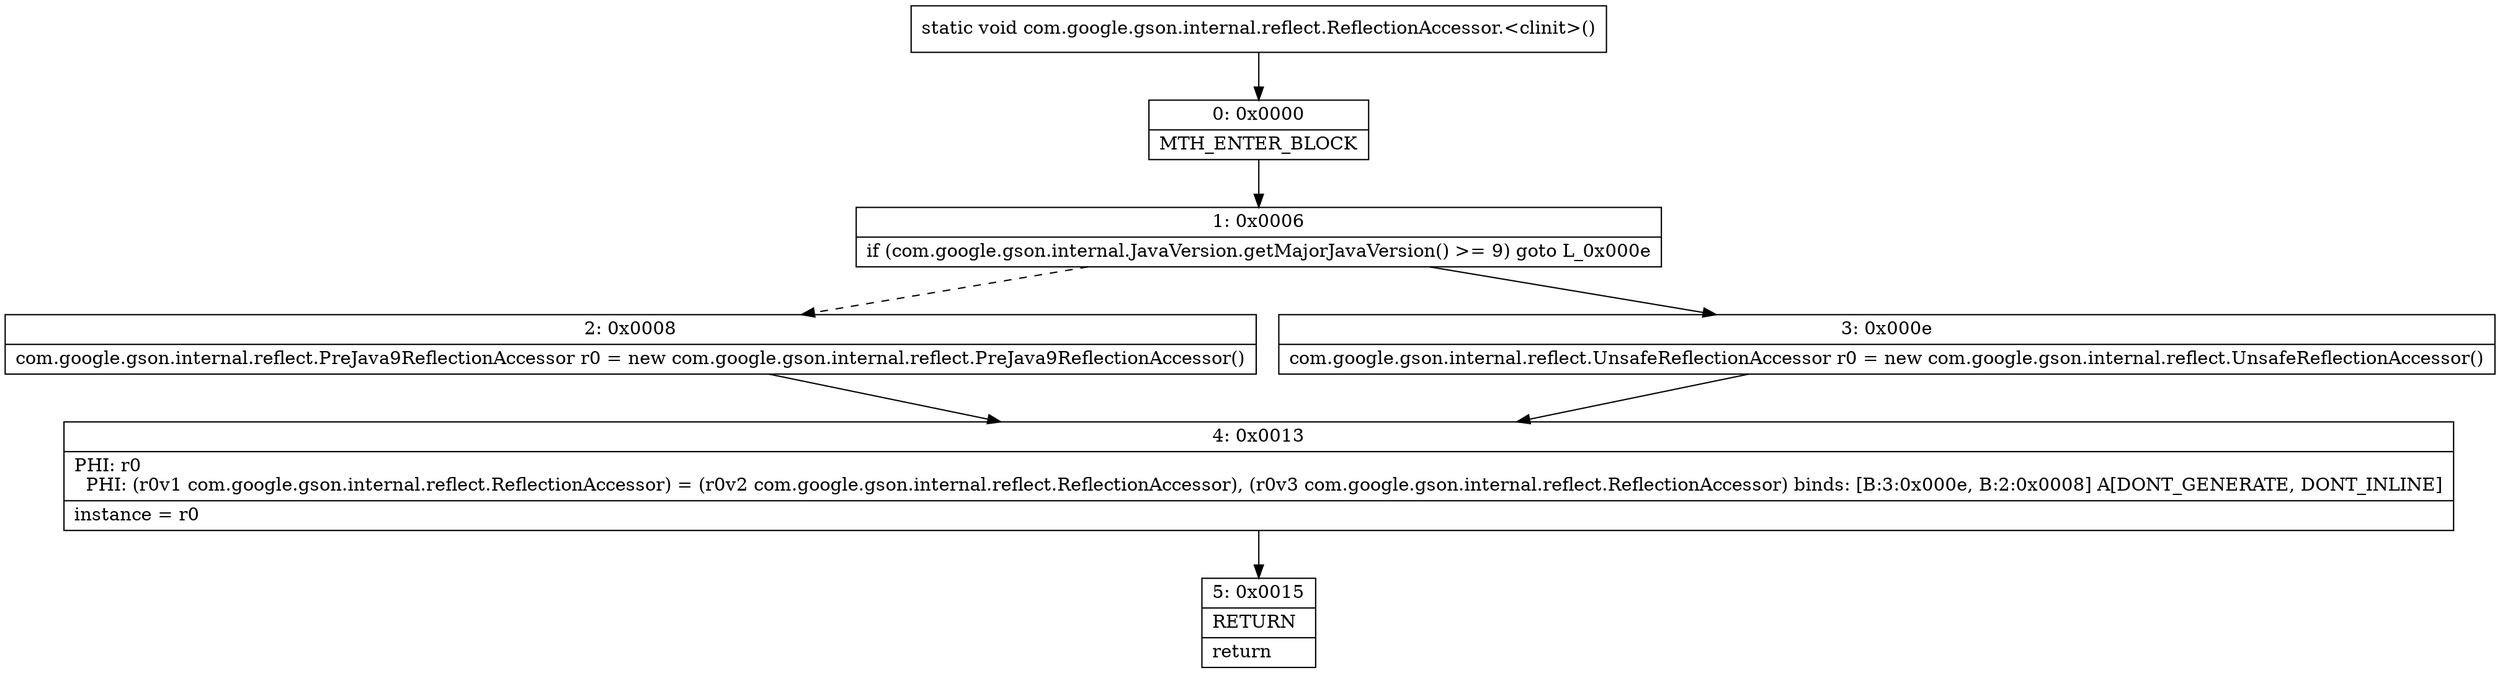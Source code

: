 digraph "CFG forcom.google.gson.internal.reflect.ReflectionAccessor.\<clinit\>()V" {
Node_0 [shape=record,label="{0\:\ 0x0000|MTH_ENTER_BLOCK\l}"];
Node_1 [shape=record,label="{1\:\ 0x0006|if (com.google.gson.internal.JavaVersion.getMajorJavaVersion() \>= 9) goto L_0x000e\l}"];
Node_2 [shape=record,label="{2\:\ 0x0008|com.google.gson.internal.reflect.PreJava9ReflectionAccessor r0 = new com.google.gson.internal.reflect.PreJava9ReflectionAccessor()\l}"];
Node_3 [shape=record,label="{3\:\ 0x000e|com.google.gson.internal.reflect.UnsafeReflectionAccessor r0 = new com.google.gson.internal.reflect.UnsafeReflectionAccessor()\l}"];
Node_4 [shape=record,label="{4\:\ 0x0013|PHI: r0 \l  PHI: (r0v1 com.google.gson.internal.reflect.ReflectionAccessor) = (r0v2 com.google.gson.internal.reflect.ReflectionAccessor), (r0v3 com.google.gson.internal.reflect.ReflectionAccessor) binds: [B:3:0x000e, B:2:0x0008] A[DONT_GENERATE, DONT_INLINE]\l|instance = r0\l}"];
Node_5 [shape=record,label="{5\:\ 0x0015|RETURN\l|return\l}"];
MethodNode[shape=record,label="{static void com.google.gson.internal.reflect.ReflectionAccessor.\<clinit\>() }"];
MethodNode -> Node_0;
Node_0 -> Node_1;
Node_1 -> Node_2[style=dashed];
Node_1 -> Node_3;
Node_2 -> Node_4;
Node_3 -> Node_4;
Node_4 -> Node_5;
}

